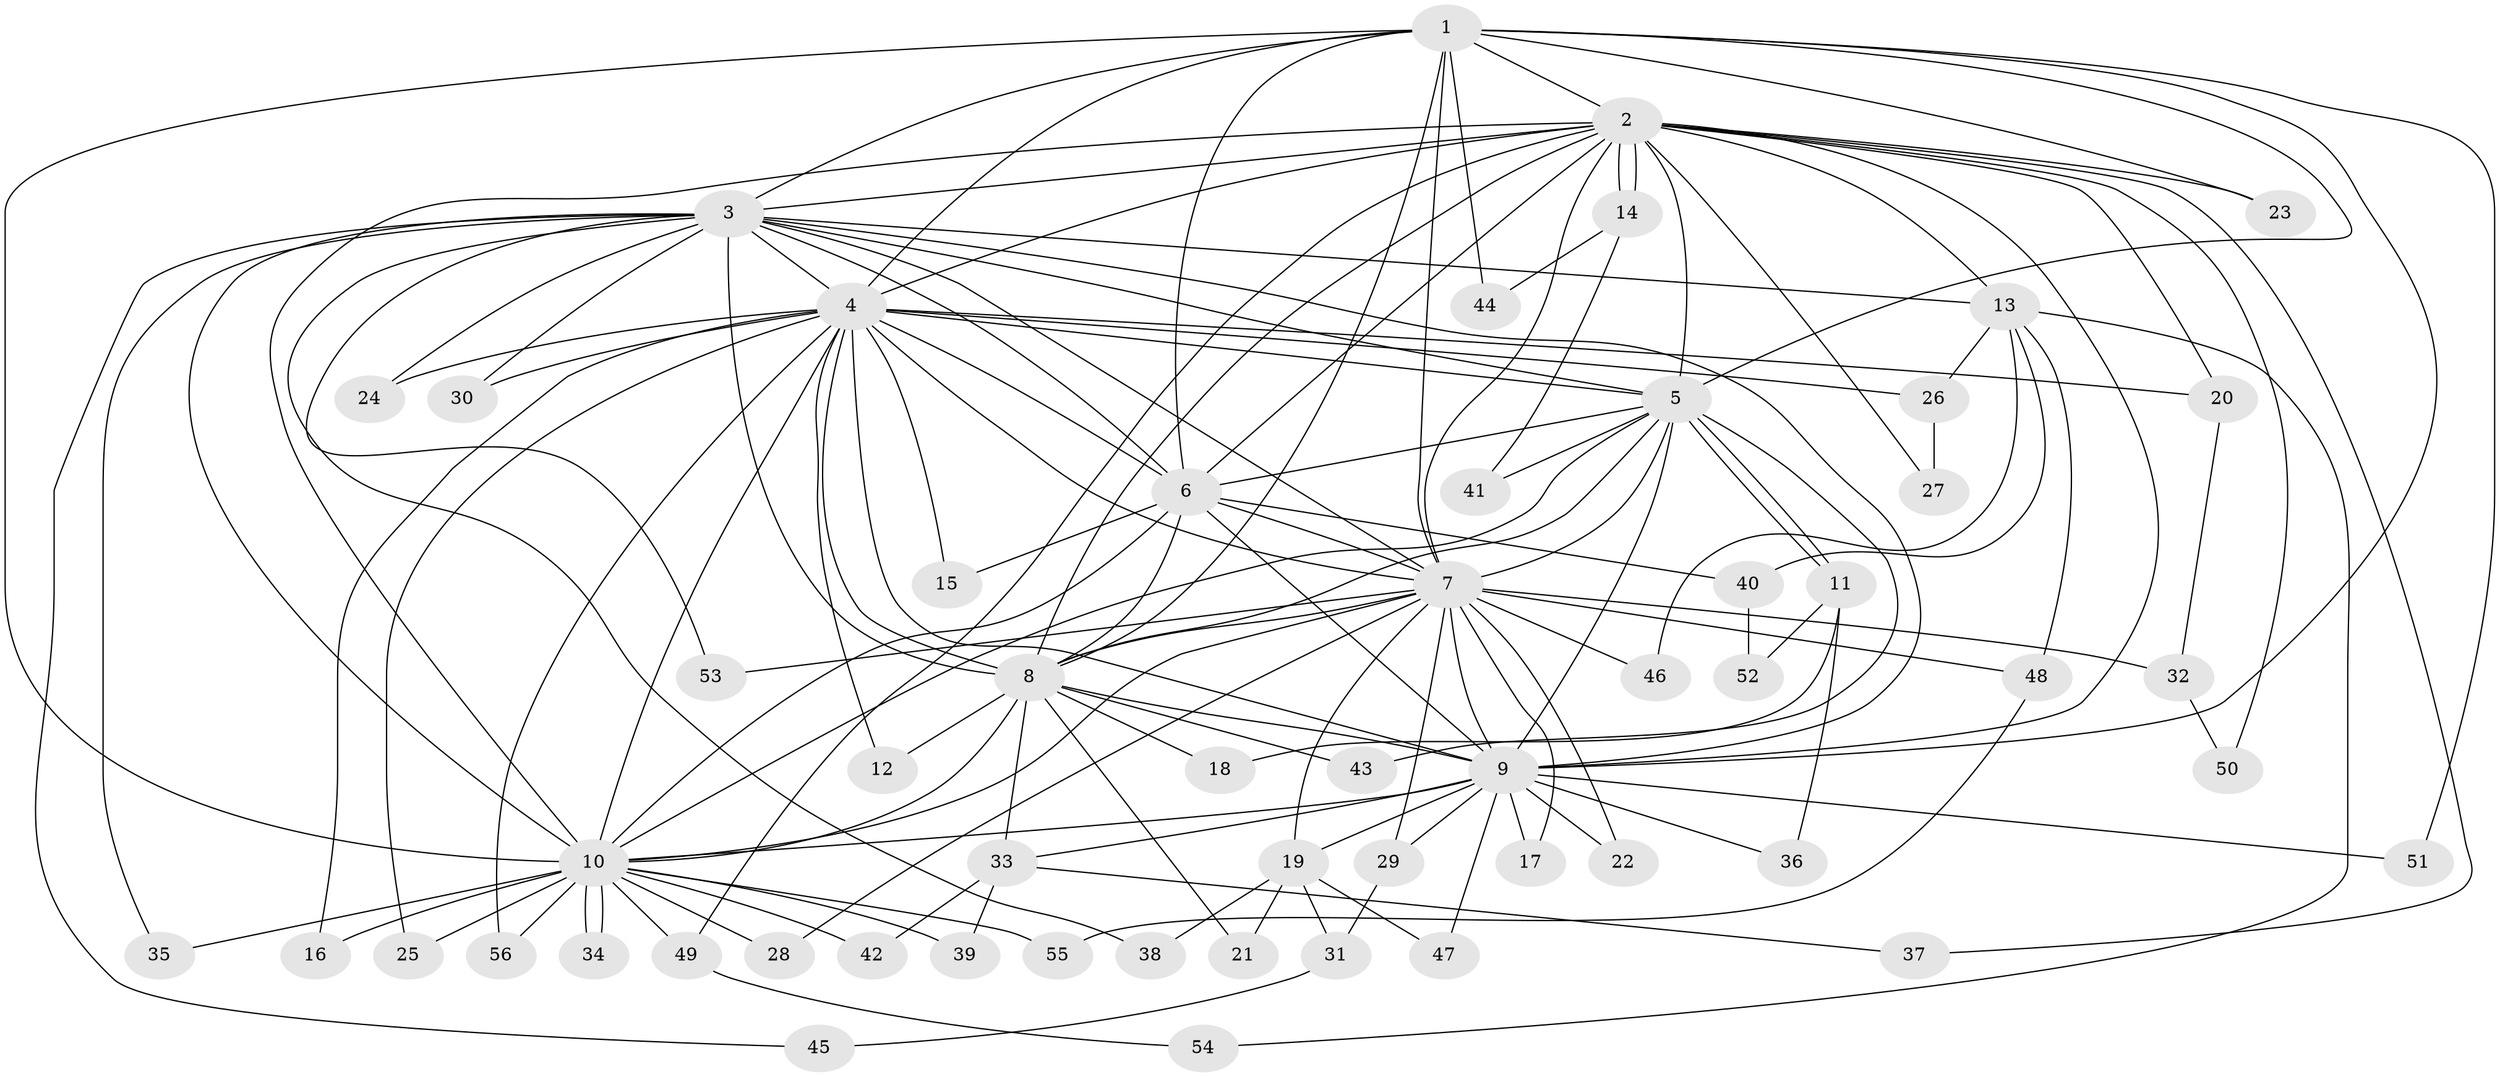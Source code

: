 // Generated by graph-tools (version 1.1) at 2025/25/03/09/25 03:25:42]
// undirected, 56 vertices, 137 edges
graph export_dot {
graph [start="1"]
  node [color=gray90,style=filled];
  1;
  2;
  3;
  4;
  5;
  6;
  7;
  8;
  9;
  10;
  11;
  12;
  13;
  14;
  15;
  16;
  17;
  18;
  19;
  20;
  21;
  22;
  23;
  24;
  25;
  26;
  27;
  28;
  29;
  30;
  31;
  32;
  33;
  34;
  35;
  36;
  37;
  38;
  39;
  40;
  41;
  42;
  43;
  44;
  45;
  46;
  47;
  48;
  49;
  50;
  51;
  52;
  53;
  54;
  55;
  56;
  1 -- 2;
  1 -- 3;
  1 -- 4;
  1 -- 5;
  1 -- 6;
  1 -- 7;
  1 -- 8;
  1 -- 9;
  1 -- 10;
  1 -- 23;
  1 -- 44;
  1 -- 51;
  2 -- 3;
  2 -- 4;
  2 -- 5;
  2 -- 6;
  2 -- 7;
  2 -- 8;
  2 -- 9;
  2 -- 10;
  2 -- 13;
  2 -- 14;
  2 -- 14;
  2 -- 20;
  2 -- 23;
  2 -- 27;
  2 -- 37;
  2 -- 49;
  2 -- 50;
  3 -- 4;
  3 -- 5;
  3 -- 6;
  3 -- 7;
  3 -- 8;
  3 -- 9;
  3 -- 10;
  3 -- 13;
  3 -- 24;
  3 -- 30;
  3 -- 35;
  3 -- 38;
  3 -- 45;
  3 -- 53;
  4 -- 5;
  4 -- 6;
  4 -- 7;
  4 -- 8;
  4 -- 9;
  4 -- 10;
  4 -- 12;
  4 -- 15;
  4 -- 16;
  4 -- 20;
  4 -- 24;
  4 -- 25;
  4 -- 26;
  4 -- 30;
  4 -- 56;
  5 -- 6;
  5 -- 7;
  5 -- 8;
  5 -- 9;
  5 -- 10;
  5 -- 11;
  5 -- 11;
  5 -- 41;
  5 -- 43;
  6 -- 7;
  6 -- 8;
  6 -- 9;
  6 -- 10;
  6 -- 15;
  6 -- 40;
  7 -- 8;
  7 -- 9;
  7 -- 10;
  7 -- 17;
  7 -- 19;
  7 -- 22;
  7 -- 28;
  7 -- 29;
  7 -- 32;
  7 -- 46;
  7 -- 48;
  7 -- 53;
  8 -- 9;
  8 -- 10;
  8 -- 12;
  8 -- 18;
  8 -- 21;
  8 -- 33;
  8 -- 43;
  9 -- 10;
  9 -- 17;
  9 -- 19;
  9 -- 22;
  9 -- 29;
  9 -- 33;
  9 -- 36;
  9 -- 47;
  9 -- 51;
  10 -- 16;
  10 -- 25;
  10 -- 28;
  10 -- 34;
  10 -- 34;
  10 -- 35;
  10 -- 39;
  10 -- 42;
  10 -- 49;
  10 -- 55;
  10 -- 56;
  11 -- 18;
  11 -- 36;
  11 -- 52;
  13 -- 26;
  13 -- 40;
  13 -- 46;
  13 -- 48;
  13 -- 54;
  14 -- 41;
  14 -- 44;
  19 -- 21;
  19 -- 31;
  19 -- 38;
  19 -- 47;
  20 -- 32;
  26 -- 27;
  29 -- 31;
  31 -- 45;
  32 -- 50;
  33 -- 37;
  33 -- 39;
  33 -- 42;
  40 -- 52;
  48 -- 55;
  49 -- 54;
}
